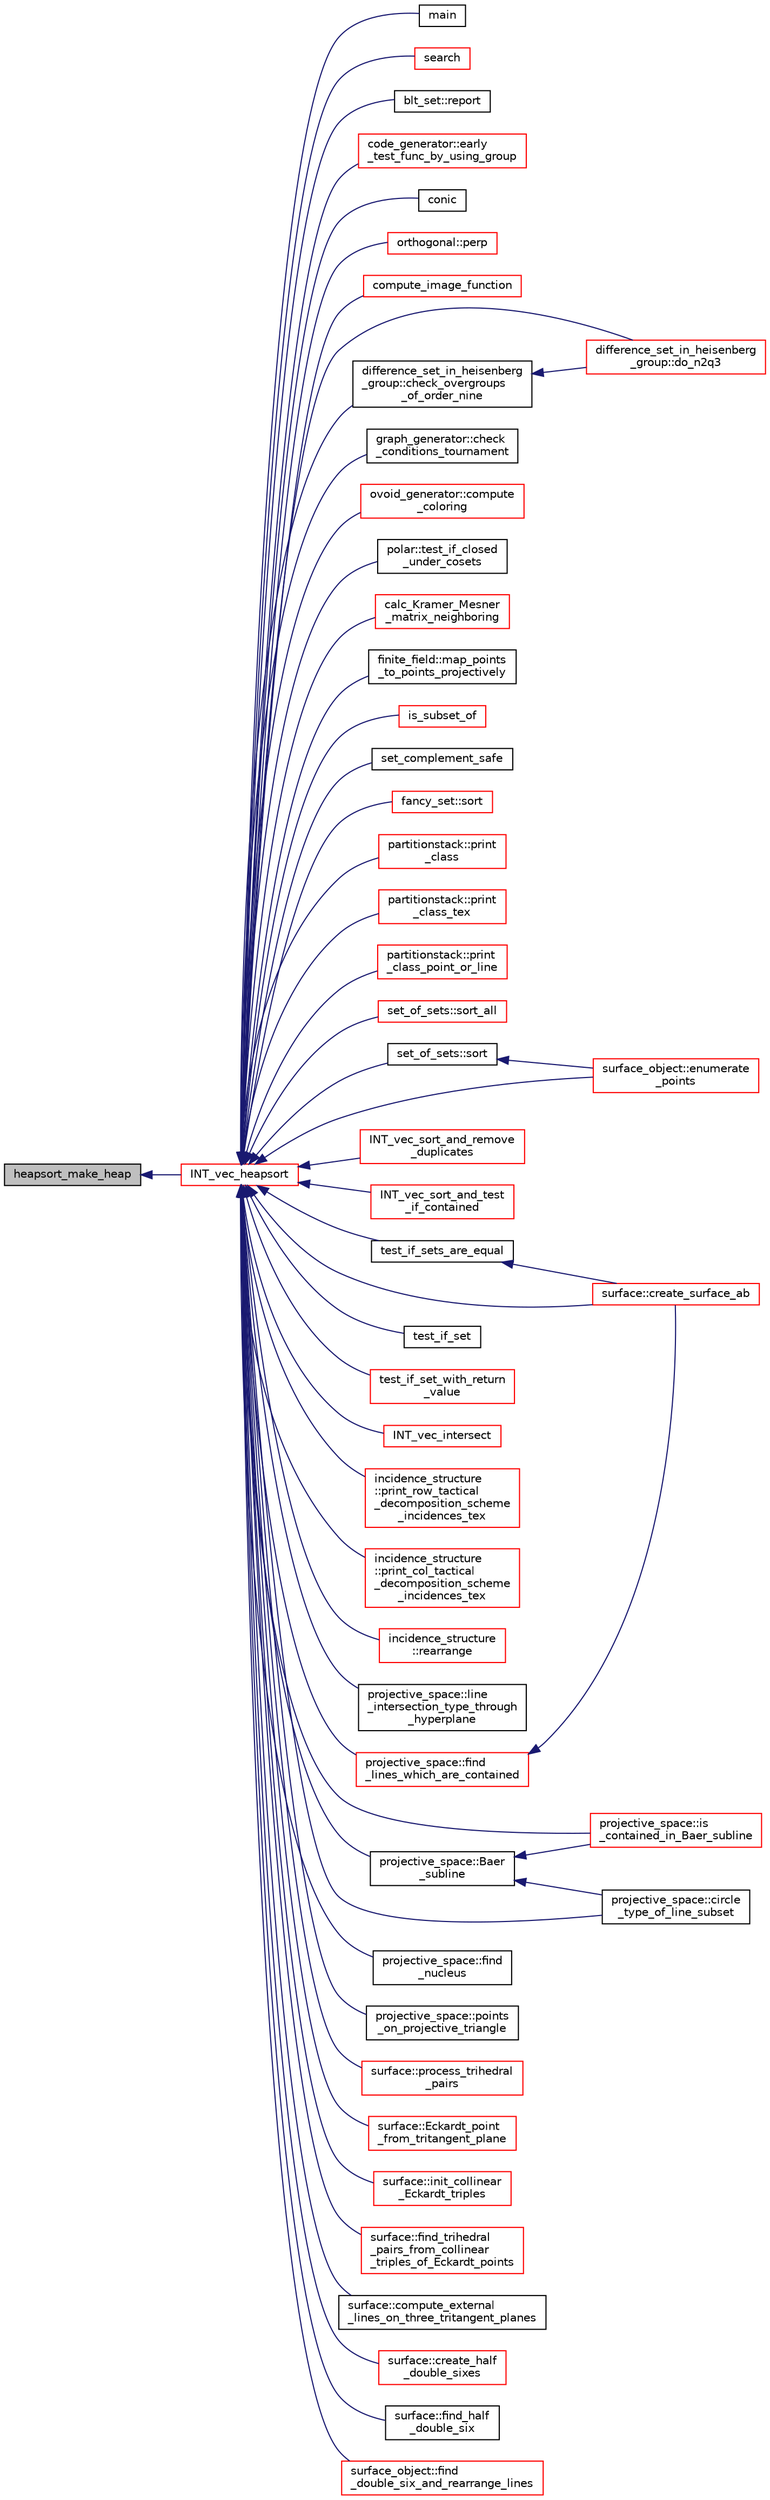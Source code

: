 digraph "heapsort_make_heap"
{
  edge [fontname="Helvetica",fontsize="10",labelfontname="Helvetica",labelfontsize="10"];
  node [fontname="Helvetica",fontsize="10",shape=record];
  rankdir="LR";
  Node481 [label="heapsort_make_heap",height=0.2,width=0.4,color="black", fillcolor="grey75", style="filled", fontcolor="black"];
  Node481 -> Node482 [dir="back",color="midnightblue",fontsize="10",style="solid",fontname="Helvetica"];
  Node482 [label="INT_vec_heapsort",height=0.2,width=0.4,color="red", fillcolor="white", style="filled",URL="$d4/dd7/sorting_8_c.html#a3590ad9987f801fbfc94634300182f39"];
  Node482 -> Node483 [dir="back",color="midnightblue",fontsize="10",style="solid",fontname="Helvetica"];
  Node483 [label="main",height=0.2,width=0.4,color="black", fillcolor="white", style="filled",URL="$d5/d9e/arcs__orderly_8_c.html#a3c04138a5bfe5d72780bb7e82a18e627"];
  Node482 -> Node484 [dir="back",color="midnightblue",fontsize="10",style="solid",fontname="Helvetica"];
  Node484 [label="search",height=0.2,width=0.4,color="red", fillcolor="white", style="filled",URL="$d2/dd6/k__arc__lifting_8_c.html#a732ccfe2d9eb7b0def86d4f1af46bd1c"];
  Node482 -> Node488 [dir="back",color="midnightblue",fontsize="10",style="solid",fontname="Helvetica"];
  Node488 [label="blt_set::report",height=0.2,width=0.4,color="black", fillcolor="white", style="filled",URL="$d1/d3d/classblt__set.html#a6b19f88bd2b92ebfba7e7c362eb9065c"];
  Node482 -> Node489 [dir="back",color="midnightblue",fontsize="10",style="solid",fontname="Helvetica"];
  Node489 [label="code_generator::early\l_test_func_by_using_group",height=0.2,width=0.4,color="red", fillcolor="white", style="filled",URL="$db/d37/classcode__generator.html#a96a6170f5b9a905203ae4d8717750854"];
  Node482 -> Node493 [dir="back",color="midnightblue",fontsize="10",style="solid",fontname="Helvetica"];
  Node493 [label="conic",height=0.2,width=0.4,color="black", fillcolor="white", style="filled",URL="$d4/de8/conic_8_c.html#a96def9474b981a9d5831a9b48d85d652"];
  Node482 -> Node494 [dir="back",color="midnightblue",fontsize="10",style="solid",fontname="Helvetica"];
  Node494 [label="orthogonal::perp",height=0.2,width=0.4,color="red", fillcolor="white", style="filled",URL="$d7/daa/classorthogonal.html#ae80e0fa8d1e8caddb9afbb466e3d3189"];
  Node482 -> Node525 [dir="back",color="midnightblue",fontsize="10",style="solid",fontname="Helvetica"];
  Node525 [label="compute_image_function",height=0.2,width=0.4,color="red", fillcolor="white", style="filled",URL="$dc/d77/pentomino__5x5_8_c.html#aaefa22897e89567d877f6b1316586a5a"];
  Node482 -> Node527 [dir="back",color="midnightblue",fontsize="10",style="solid",fontname="Helvetica"];
  Node527 [label="difference_set_in_heisenberg\l_group::do_n2q3",height=0.2,width=0.4,color="red", fillcolor="white", style="filled",URL="$de/d8a/classdifference__set__in__heisenberg__group.html#aca82ff116dd5d17cfbb311e809b6d023"];
  Node482 -> Node530 [dir="back",color="midnightblue",fontsize="10",style="solid",fontname="Helvetica"];
  Node530 [label="difference_set_in_heisenberg\l_group::check_overgroups\l_of_order_nine",height=0.2,width=0.4,color="black", fillcolor="white", style="filled",URL="$de/d8a/classdifference__set__in__heisenberg__group.html#af7075193cf272d5b63356e21ec1ab8a8"];
  Node530 -> Node527 [dir="back",color="midnightblue",fontsize="10",style="solid",fontname="Helvetica"];
  Node482 -> Node531 [dir="back",color="midnightblue",fontsize="10",style="solid",fontname="Helvetica"];
  Node531 [label="graph_generator::check\l_conditions_tournament",height=0.2,width=0.4,color="black", fillcolor="white", style="filled",URL="$d9/d91/classgraph__generator.html#ab2d3a1fcd6641f5e9243b20cda46a65f"];
  Node482 -> Node532 [dir="back",color="midnightblue",fontsize="10",style="solid",fontname="Helvetica"];
  Node532 [label="ovoid_generator::compute\l_coloring",height=0.2,width=0.4,color="red", fillcolor="white", style="filled",URL="$d3/daf/classovoid__generator.html#a08997f85461d9f83e4225e0214d5b105"];
  Node482 -> Node536 [dir="back",color="midnightblue",fontsize="10",style="solid",fontname="Helvetica"];
  Node536 [label="polar::test_if_closed\l_under_cosets",height=0.2,width=0.4,color="black", fillcolor="white", style="filled",URL="$da/d1c/classpolar.html#ac138ccb36cf30d262a8d8eb55e74486f"];
  Node482 -> Node537 [dir="back",color="midnightblue",fontsize="10",style="solid",fontname="Helvetica"];
  Node537 [label="calc_Kramer_Mesner\l_matrix_neighboring",height=0.2,width=0.4,color="red", fillcolor="white", style="filled",URL="$d3/dfb/discreta__global_8_c.html#a6b625d682466fc26907c21e23a378cf8"];
  Node482 -> Node540 [dir="back",color="midnightblue",fontsize="10",style="solid",fontname="Helvetica"];
  Node540 [label="finite_field::map_points\l_to_points_projectively",height=0.2,width=0.4,color="black", fillcolor="white", style="filled",URL="$df/d5a/classfinite__field.html#a6ebf38250033b090baa12391d9a9cd98"];
  Node482 -> Node541 [dir="back",color="midnightblue",fontsize="10",style="solid",fontname="Helvetica"];
  Node541 [label="is_subset_of",height=0.2,width=0.4,color="red", fillcolor="white", style="filled",URL="$d2/d23/combinatorics_8h.html#a347afaeb52b142b1fd696c20e75dde33"];
  Node482 -> Node543 [dir="back",color="midnightblue",fontsize="10",style="solid",fontname="Helvetica"];
  Node543 [label="set_complement_safe",height=0.2,width=0.4,color="black", fillcolor="white", style="filled",URL="$d2/d23/combinatorics_8h.html#ab814908844b86b2ec6965c998f9b828d"];
  Node482 -> Node544 [dir="back",color="midnightblue",fontsize="10",style="solid",fontname="Helvetica"];
  Node544 [label="fancy_set::sort",height=0.2,width=0.4,color="red", fillcolor="white", style="filled",URL="$d5/da4/classfancy__set.html#aa757da529107b6f0397cafada1423712"];
  Node482 -> Node548 [dir="back",color="midnightblue",fontsize="10",style="solid",fontname="Helvetica"];
  Node548 [label="partitionstack::print\l_class",height=0.2,width=0.4,color="red", fillcolor="white", style="filled",URL="$d3/d87/classpartitionstack.html#a7dbde570bd374f43293acbcafb574e9a"];
  Node482 -> Node553 [dir="back",color="midnightblue",fontsize="10",style="solid",fontname="Helvetica"];
  Node553 [label="partitionstack::print\l_class_tex",height=0.2,width=0.4,color="red", fillcolor="white", style="filled",URL="$d3/d87/classpartitionstack.html#addca7119abc7b13416ce0e50155ba2de"];
  Node482 -> Node555 [dir="back",color="midnightblue",fontsize="10",style="solid",fontname="Helvetica"];
  Node555 [label="partitionstack::print\l_class_point_or_line",height=0.2,width=0.4,color="red", fillcolor="white", style="filled",URL="$d3/d87/classpartitionstack.html#adea8d0eebaf0b53a74f2fcdf1e63e31d"];
  Node482 -> Node577 [dir="back",color="midnightblue",fontsize="10",style="solid",fontname="Helvetica"];
  Node577 [label="set_of_sets::sort_all",height=0.2,width=0.4,color="red", fillcolor="white", style="filled",URL="$da/dd6/classset__of__sets.html#ac8897050f1478c7cb9b15627acad7876"];
  Node482 -> Node578 [dir="back",color="midnightblue",fontsize="10",style="solid",fontname="Helvetica"];
  Node578 [label="set_of_sets::sort",height=0.2,width=0.4,color="black", fillcolor="white", style="filled",URL="$da/dd6/classset__of__sets.html#a9636a136d5ac921d380cb27cf9cf277b"];
  Node578 -> Node579 [dir="back",color="midnightblue",fontsize="10",style="solid",fontname="Helvetica"];
  Node579 [label="surface_object::enumerate\l_points",height=0.2,width=0.4,color="red", fillcolor="white", style="filled",URL="$df/df8/classsurface__object.html#a001a13b6ea34dbe559033af634203466"];
  Node482 -> Node581 [dir="back",color="midnightblue",fontsize="10",style="solid",fontname="Helvetica"];
  Node581 [label="INT_vec_sort_and_remove\l_duplicates",height=0.2,width=0.4,color="red", fillcolor="white", style="filled",URL="$d4/dd7/sorting_8_c.html#a160a164cfbea821ced70043337e22d18"];
  Node482 -> Node586 [dir="back",color="midnightblue",fontsize="10",style="solid",fontname="Helvetica"];
  Node586 [label="INT_vec_sort_and_test\l_if_contained",height=0.2,width=0.4,color="red", fillcolor="white", style="filled",URL="$d4/dd7/sorting_8_c.html#aa8b6dcb22480872d7cc0f7d2354026af"];
  Node482 -> Node594 [dir="back",color="midnightblue",fontsize="10",style="solid",fontname="Helvetica"];
  Node594 [label="test_if_sets_are_equal",height=0.2,width=0.4,color="black", fillcolor="white", style="filled",URL="$d4/dd7/sorting_8_c.html#abd9436caf35fc01dd96cb8435459a20f"];
  Node594 -> Node565 [dir="back",color="midnightblue",fontsize="10",style="solid",fontname="Helvetica"];
  Node565 [label="surface::create_surface_ab",height=0.2,width=0.4,color="red", fillcolor="white", style="filled",URL="$d5/d88/classsurface.html#a9e0834d9fd3ea14957df1944ac40c847"];
  Node482 -> Node595 [dir="back",color="midnightblue",fontsize="10",style="solid",fontname="Helvetica"];
  Node595 [label="test_if_set",height=0.2,width=0.4,color="black", fillcolor="white", style="filled",URL="$d4/dd7/sorting_8_c.html#a1f79cdbca111fc3bd155123b0951ed46"];
  Node482 -> Node596 [dir="back",color="midnightblue",fontsize="10",style="solid",fontname="Helvetica"];
  Node596 [label="test_if_set_with_return\l_value",height=0.2,width=0.4,color="red", fillcolor="white", style="filled",URL="$d4/dd7/sorting_8_c.html#ac8840ecabde4103e50ef1a7a8245d913"];
  Node482 -> Node629 [dir="back",color="midnightblue",fontsize="10",style="solid",fontname="Helvetica"];
  Node629 [label="INT_vec_intersect",height=0.2,width=0.4,color="red", fillcolor="white", style="filled",URL="$d4/dd7/sorting_8_c.html#a19855973f5fb469b315f31e7e1402471"];
  Node482 -> Node641 [dir="back",color="midnightblue",fontsize="10",style="solid",fontname="Helvetica"];
  Node641 [label="incidence_structure\l::print_row_tactical\l_decomposition_scheme\l_incidences_tex",height=0.2,width=0.4,color="red", fillcolor="white", style="filled",URL="$da/d8a/classincidence__structure.html#a23279d5c98b702de05171c245d5375fa"];
  Node482 -> Node644 [dir="back",color="midnightblue",fontsize="10",style="solid",fontname="Helvetica"];
  Node644 [label="incidence_structure\l::print_col_tactical\l_decomposition_scheme\l_incidences_tex",height=0.2,width=0.4,color="red", fillcolor="white", style="filled",URL="$da/d8a/classincidence__structure.html#a56e24435baf9162d6c00080972b49b2c"];
  Node482 -> Node646 [dir="back",color="midnightblue",fontsize="10",style="solid",fontname="Helvetica"];
  Node646 [label="incidence_structure\l::rearrange",height=0.2,width=0.4,color="red", fillcolor="white", style="filled",URL="$da/d8a/classincidence__structure.html#ad692ab2f42456aeee575311c2cdbbdf9"];
  Node482 -> Node651 [dir="back",color="midnightblue",fontsize="10",style="solid",fontname="Helvetica"];
  Node651 [label="projective_space::line\l_intersection_type_through\l_hyperplane",height=0.2,width=0.4,color="black", fillcolor="white", style="filled",URL="$d2/d17/classprojective__space.html#abf3cf01a1bbb77cd0296b051d86c842a"];
  Node482 -> Node652 [dir="back",color="midnightblue",fontsize="10",style="solid",fontname="Helvetica"];
  Node652 [label="projective_space::find\l_lines_which_are_contained",height=0.2,width=0.4,color="red", fillcolor="white", style="filled",URL="$d2/d17/classprojective__space.html#a4d8db4eb359b80d73170a82b9ebe47ae"];
  Node652 -> Node565 [dir="back",color="midnightblue",fontsize="10",style="solid",fontname="Helvetica"];
  Node482 -> Node654 [dir="back",color="midnightblue",fontsize="10",style="solid",fontname="Helvetica"];
  Node654 [label="projective_space::Baer\l_subline",height=0.2,width=0.4,color="black", fillcolor="white", style="filled",URL="$d2/d17/classprojective__space.html#a7a49e87d5fede7d6264dccca3aa3b8fa"];
  Node654 -> Node655 [dir="back",color="midnightblue",fontsize="10",style="solid",fontname="Helvetica"];
  Node655 [label="projective_space::is\l_contained_in_Baer_subline",height=0.2,width=0.4,color="red", fillcolor="white", style="filled",URL="$d2/d17/classprojective__space.html#a6730e59a3a7c1f50d671671c628144be"];
  Node654 -> Node656 [dir="back",color="midnightblue",fontsize="10",style="solid",fontname="Helvetica"];
  Node656 [label="projective_space::circle\l_type_of_line_subset",height=0.2,width=0.4,color="black", fillcolor="white", style="filled",URL="$d2/d17/classprojective__space.html#ab736c4232b0839af699950c8933be60e"];
  Node482 -> Node655 [dir="back",color="midnightblue",fontsize="10",style="solid",fontname="Helvetica"];
  Node482 -> Node656 [dir="back",color="midnightblue",fontsize="10",style="solid",fontname="Helvetica"];
  Node482 -> Node657 [dir="back",color="midnightblue",fontsize="10",style="solid",fontname="Helvetica"];
  Node657 [label="projective_space::find\l_nucleus",height=0.2,width=0.4,color="black", fillcolor="white", style="filled",URL="$d2/d17/classprojective__space.html#ab4caadd4ae0323c37cc2f26cfb1194cc"];
  Node482 -> Node658 [dir="back",color="midnightblue",fontsize="10",style="solid",fontname="Helvetica"];
  Node658 [label="projective_space::points\l_on_projective_triangle",height=0.2,width=0.4,color="black", fillcolor="white", style="filled",URL="$d2/d17/classprojective__space.html#ab4a3f0b9d0329a4ff74ac5f69d4910b9"];
  Node482 -> Node565 [dir="back",color="midnightblue",fontsize="10",style="solid",fontname="Helvetica"];
  Node482 -> Node659 [dir="back",color="midnightblue",fontsize="10",style="solid",fontname="Helvetica"];
  Node659 [label="surface::process_trihedral\l_pairs",height=0.2,width=0.4,color="red", fillcolor="white", style="filled",URL="$d5/d88/classsurface.html#a94cd90088cd556805d058d0a72c2f372"];
  Node482 -> Node661 [dir="back",color="midnightblue",fontsize="10",style="solid",fontname="Helvetica"];
  Node661 [label="surface::Eckardt_point\l_from_tritangent_plane",height=0.2,width=0.4,color="red", fillcolor="white", style="filled",URL="$d5/d88/classsurface.html#a98178b6ac99b77aebc0d79a32d43df26"];
  Node482 -> Node664 [dir="back",color="midnightblue",fontsize="10",style="solid",fontname="Helvetica"];
  Node664 [label="surface::init_collinear\l_Eckardt_triples",height=0.2,width=0.4,color="red", fillcolor="white", style="filled",URL="$d5/d88/classsurface.html#a7b53d7cad5ba4901e57cac31a364ac47"];
  Node482 -> Node665 [dir="back",color="midnightblue",fontsize="10",style="solid",fontname="Helvetica"];
  Node665 [label="surface::find_trihedral\l_pairs_from_collinear\l_triples_of_Eckardt_points",height=0.2,width=0.4,color="red", fillcolor="white", style="filled",URL="$d5/d88/classsurface.html#ae321c6ed8608a8e87d579fe1f5689f35"];
  Node482 -> Node668 [dir="back",color="midnightblue",fontsize="10",style="solid",fontname="Helvetica"];
  Node668 [label="surface::compute_external\l_lines_on_three_tritangent_planes",height=0.2,width=0.4,color="black", fillcolor="white", style="filled",URL="$d5/d88/classsurface.html#ac7678771ed61c488809ea26825484bed"];
  Node482 -> Node669 [dir="back",color="midnightblue",fontsize="10",style="solid",fontname="Helvetica"];
  Node669 [label="surface::create_half\l_double_sixes",height=0.2,width=0.4,color="red", fillcolor="white", style="filled",URL="$d5/d88/classsurface.html#abd6272010fb4ce46c941bb3e99c38799"];
  Node482 -> Node670 [dir="back",color="midnightblue",fontsize="10",style="solid",fontname="Helvetica"];
  Node670 [label="surface::find_half\l_double_six",height=0.2,width=0.4,color="black", fillcolor="white", style="filled",URL="$d5/d88/classsurface.html#a7d8a3f6d14e2cc5b5dac8cf8d14f6226"];
  Node482 -> Node510 [dir="back",color="midnightblue",fontsize="10",style="solid",fontname="Helvetica"];
  Node510 [label="surface_object::find\l_double_six_and_rearrange_lines",height=0.2,width=0.4,color="red", fillcolor="white", style="filled",URL="$df/df8/classsurface__object.html#aa2fc4ff039e9f3a5ac29718e29b6b90c"];
  Node482 -> Node579 [dir="back",color="midnightblue",fontsize="10",style="solid",fontname="Helvetica"];
}
